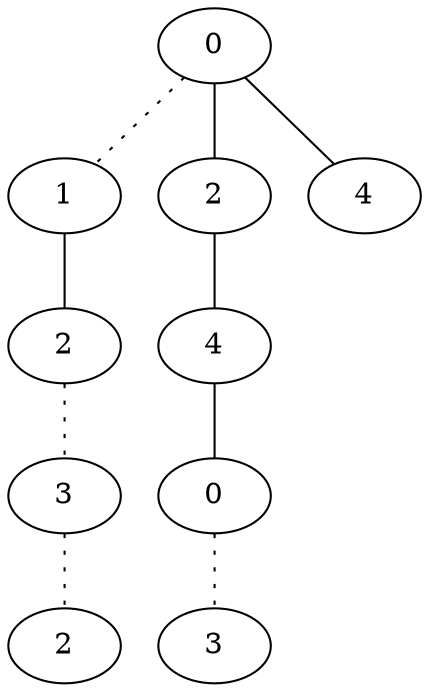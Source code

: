 graph {
a0[label=0];
a1[label=1];
a2[label=2];
a3[label=3];
a4[label=2];
a5[label=2];
a6[label=4];
a7[label=0];
a8[label=3];
a9[label=4];
a0 -- a1 [style=dotted];
a0 -- a5;
a0 -- a9;
a1 -- a2;
a2 -- a3 [style=dotted];
a3 -- a4 [style=dotted];
a5 -- a6;
a6 -- a7;
a7 -- a8 [style=dotted];
}
